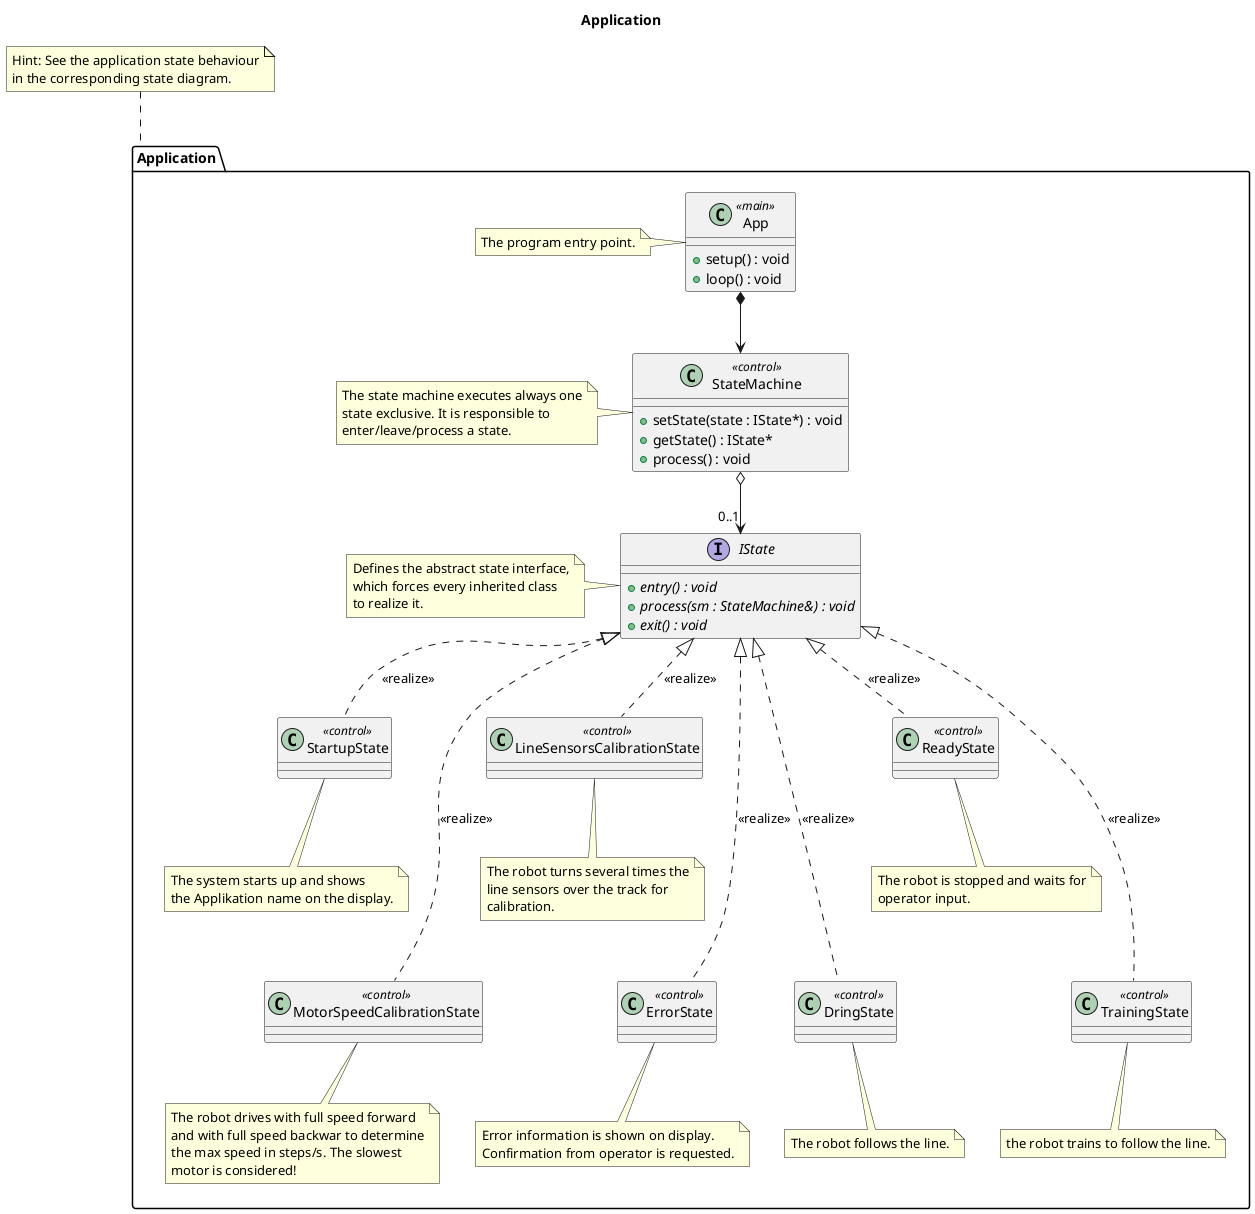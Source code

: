 @startuml

title Application

package "Application" as appLayer {

    class App <<main>> {
        + setup() : void
        + loop() : void
    }

    note left of App
        The program entry point.
    end note

    class StateMachine <<control>> {
        + setState(state : IState*) : void
        + getState() : IState*
        + process() : void
    }

    note left of StateMachine
        The state machine executes always one
        state exclusive. It is responsible to
        enter/leave/process a state.
    end note

    interface IState {
        + {abstract} entry() : void
        + {abstract} process(sm : StateMachine&) : void
        + {abstract} exit() : void
    }

    note left of IState
        Defines the abstract state interface,
        which forces every inherited class
        to realize it.
    end note

    class StartupState <<control>>
    class MotorSpeedCalibrationState <<control>>
    class LineSensorsCalibrationState <<control>>
    class ErrorState <<control>>
    class DringState <<control>>
    class ReadyState <<control>>
    class TrainingState <<control>>

    note bottom of StartupState
        The system starts up and shows
        the Applikation name on the display.
    end note

    note bottom of MotorSpeedCalibrationState
        The robot drives with full speed forward
        and with full speed backwar to determine
        the max speed in steps/s. The slowest
        motor is considered!
    end note

    note bottom of LineSensorsCalibrationState
        The robot turns several times the
        line sensors over the track for
        calibration.
    end note

    note bottom of ErrorState
        Error information is shown on display.
        Confirmation from operator is requested.
    end note

    note bottom of DringState
        The robot follows the line.
    end note

    note bottom of ReadyState
        The robot is stopped and waits for
        operator input.
    end note

    note bottom of TrainingState
       the robot trains to follow the line.
    end note
}

note top of  appLayer
    Hint: See the application state behaviour
    in the corresponding state diagram.
end note

App *--> StateMachine

StateMachine o--> "0..1" IState

IState <|.. StartupState: <<realize>>
IState <|.... MotorSpeedCalibrationState: <<realize>>
IState <|.. LineSensorsCalibrationState: <<realize>>
IState <|.... ErrorState: <<realize>>
IState <|.. ReadyState: <<realize>>
IState <|.... TrainingState: <<realize>>
IState <|.... DringState: <<realize>>


@enduml